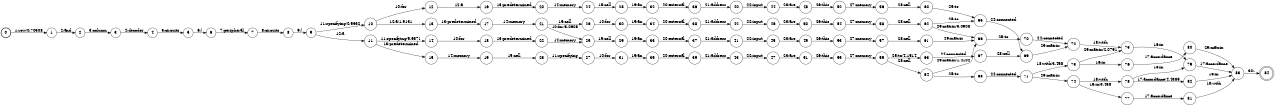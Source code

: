 digraph FST {
rankdir = LR;
size = "8.5,11";
label = "";
center = 1;
orientation = Portrait;
ranksep = "0.4";
nodesep = "0.25";
0 [label = "0", shape = circle, style = bold, fontsize = 14]
	0 -> 1 [label = "1:row/0.70508", fontsize = 14];
1 [label = "1", shape = circle, style = solid, fontsize = 14]
	1 -> 2 [label = "2:and", fontsize = 14];
2 [label = "2", shape = circle, style = solid, fontsize = 14]
	2 -> 3 [label = "3:column", fontsize = 14];
3 [label = "3", shape = circle, style = solid, fontsize = 14]
	3 -> 4 [label = "4:decoder", fontsize = 14];
4 [label = "4", shape = circle, style = solid, fontsize = 14]
	4 -> 5 [label = "5:circuits", fontsize = 14];
5 [label = "5", shape = circle, style = solid, fontsize = 14]
	5 -> 6 [label = "6:(", fontsize = 14];
6 [label = "6", shape = circle, style = solid, fontsize = 14]
	6 -> 7 [label = "7:peripheral", fontsize = 14];
7 [label = "7", shape = circle, style = solid, fontsize = 14]
	7 -> 8 [label = "8:circuits", fontsize = 14];
8 [label = "8", shape = circle, style = solid, fontsize = 14]
	8 -> 9 [label = "9:)", fontsize = 14];
9 [label = "9", shape = circle, style = solid, fontsize = 14]
	9 -> 10 [label = "11:specifying/0.5332", fontsize = 14];
	9 -> 11 [label = "12:a", fontsize = 14];
10 [label = "10", shape = circle, style = solid, fontsize = 14]
	10 -> 12 [label = "10:for", fontsize = 14];
	10 -> 13 [label = "12:a/1.9131", fontsize = 14];
11 [label = "11", shape = circle, style = solid, fontsize = 14]
	11 -> 14 [label = "11:specifying/5.5371", fontsize = 14];
	11 -> 15 [label = "13:predetermined", fontsize = 14];
12 [label = "12", shape = circle, style = solid, fontsize = 14]
	12 -> 16 [label = "12:a", fontsize = 14];
13 [label = "13", shape = circle, style = solid, fontsize = 14]
	13 -> 17 [label = "13:predetermined", fontsize = 14];
14 [label = "14", shape = circle, style = solid, fontsize = 14]
	14 -> 18 [label = "10:for", fontsize = 14];
15 [label = "15", shape = circle, style = solid, fontsize = 14]
	15 -> 19 [label = "14:memory", fontsize = 14];
16 [label = "16", shape = circle, style = solid, fontsize = 14]
	16 -> 20 [label = "13:predetermined", fontsize = 14];
17 [label = "17", shape = circle, style = solid, fontsize = 14]
	17 -> 21 [label = "14:memory", fontsize = 14];
18 [label = "18", shape = circle, style = solid, fontsize = 14]
	18 -> 22 [label = "13:predetermined", fontsize = 14];
19 [label = "19", shape = circle, style = solid, fontsize = 14]
	19 -> 23 [label = "15:cell", fontsize = 14];
20 [label = "20", shape = circle, style = solid, fontsize = 14]
	20 -> 24 [label = "14:memory", fontsize = 14];
21 [label = "21", shape = circle, style = solid, fontsize = 14]
	21 -> 25 [label = "10:for/3.0908", fontsize = 14];
	21 -> 26 [label = "15:cell", fontsize = 14];
22 [label = "22", shape = circle, style = solid, fontsize = 14]
	22 -> 25 [label = "14:memory", fontsize = 14];
23 [label = "23", shape = circle, style = solid, fontsize = 14]
	23 -> 27 [label = "11:specifying", fontsize = 14];
24 [label = "24", shape = circle, style = solid, fontsize = 14]
	24 -> 28 [label = "15:cell", fontsize = 14];
25 [label = "25", shape = circle, style = solid, fontsize = 14]
	25 -> 29 [label = "15:cell", fontsize = 14];
26 [label = "26", shape = circle, style = solid, fontsize = 14]
	26 -> 30 [label = "10:for", fontsize = 14];
27 [label = "27", shape = circle, style = solid, fontsize = 14]
	27 -> 31 [label = "10:for", fontsize = 14];
28 [label = "28", shape = circle, style = solid, fontsize = 14]
	28 -> 32 [label = "19:an", fontsize = 14];
29 [label = "29", shape = circle, style = solid, fontsize = 14]
	29 -> 33 [label = "19:an", fontsize = 14];
30 [label = "30", shape = circle, style = solid, fontsize = 14]
	30 -> 34 [label = "19:an", fontsize = 14];
31 [label = "31", shape = circle, style = solid, fontsize = 14]
	31 -> 35 [label = "19:an", fontsize = 14];
32 [label = "32", shape = circle, style = solid, fontsize = 14]
	32 -> 36 [label = "20:external", fontsize = 14];
33 [label = "33", shape = circle, style = solid, fontsize = 14]
	33 -> 37 [label = "20:external", fontsize = 14];
34 [label = "34", shape = circle, style = solid, fontsize = 14]
	34 -> 38 [label = "20:external", fontsize = 14];
35 [label = "35", shape = circle, style = solid, fontsize = 14]
	35 -> 39 [label = "20:external", fontsize = 14];
36 [label = "36", shape = circle, style = solid, fontsize = 14]
	36 -> 40 [label = "21:address", fontsize = 14];
37 [label = "37", shape = circle, style = solid, fontsize = 14]
	37 -> 41 [label = "21:address", fontsize = 14];
38 [label = "38", shape = circle, style = solid, fontsize = 14]
	38 -> 42 [label = "21:address", fontsize = 14];
39 [label = "39", shape = circle, style = solid, fontsize = 14]
	39 -> 43 [label = "21:address", fontsize = 14];
40 [label = "40", shape = circle, style = solid, fontsize = 14]
	40 -> 44 [label = "22:input", fontsize = 14];
41 [label = "41", shape = circle, style = solid, fontsize = 14]
	41 -> 45 [label = "22:input", fontsize = 14];
42 [label = "42", shape = circle, style = solid, fontsize = 14]
	42 -> 46 [label = "22:input", fontsize = 14];
43 [label = "43", shape = circle, style = solid, fontsize = 14]
	43 -> 47 [label = "22:input", fontsize = 14];
44 [label = "44", shape = circle, style = solid, fontsize = 14]
	44 -> 48 [label = "23:are", fontsize = 14];
45 [label = "45", shape = circle, style = solid, fontsize = 14]
	45 -> 49 [label = "23:are", fontsize = 14];
46 [label = "46", shape = circle, style = solid, fontsize = 14]
	46 -> 50 [label = "23:are", fontsize = 14];
47 [label = "47", shape = circle, style = solid, fontsize = 14]
	47 -> 51 [label = "23:are", fontsize = 14];
48 [label = "48", shape = circle, style = solid, fontsize = 14]
	48 -> 52 [label = "26:this", fontsize = 14];
49 [label = "49", shape = circle, style = solid, fontsize = 14]
	49 -> 53 [label = "26:this", fontsize = 14];
50 [label = "50", shape = circle, style = solid, fontsize = 14]
	50 -> 54 [label = "26:this", fontsize = 14];
51 [label = "51", shape = circle, style = solid, fontsize = 14]
	51 -> 55 [label = "26:this", fontsize = 14];
52 [label = "52", shape = circle, style = solid, fontsize = 14]
	52 -> 56 [label = "27:memory", fontsize = 14];
53 [label = "53", shape = circle, style = solid, fontsize = 14]
	53 -> 57 [label = "27:memory", fontsize = 14];
54 [label = "54", shape = circle, style = solid, fontsize = 14]
	54 -> 58 [label = "27:memory", fontsize = 14];
55 [label = "55", shape = circle, style = solid, fontsize = 14]
	55 -> 59 [label = "27:memory", fontsize = 14];
56 [label = "56", shape = circle, style = solid, fontsize = 14]
	56 -> 60 [label = "28:cell", fontsize = 14];
57 [label = "57", shape = circle, style = solid, fontsize = 14]
	57 -> 61 [label = "28:cell", fontsize = 14];
58 [label = "58", shape = circle, style = solid, fontsize = 14]
	58 -> 62 [label = "28:cell", fontsize = 14];
59 [label = "59", shape = circle, style = solid, fontsize = 14]
	59 -> 64 [label = "28:cell", fontsize = 14];
	59 -> 63 [label = "25:to/4.1514", fontsize = 14];
60 [label = "60", shape = circle, style = solid, fontsize = 14]
	60 -> 65 [label = "25:to", fontsize = 14];
61 [label = "61", shape = circle, style = solid, fontsize = 14]
	61 -> 66 [label = "29:matrix", fontsize = 14];
62 [label = "62", shape = circle, style = solid, fontsize = 14]
	62 -> 65 [label = "25:to", fontsize = 14];
	62 -> 66 [label = "29:matrix/3.0908", fontsize = 14];
63 [label = "63", shape = circle, style = solid, fontsize = 14]
	63 -> 67 [label = "24:connected", fontsize = 14];
64 [label = "64", shape = circle, style = solid, fontsize = 14]
	64 -> 68 [label = "25:to", fontsize = 14];
	64 -> 66 [label = "29:matrix/1.4102", fontsize = 14];
65 [label = "65", shape = circle, style = solid, fontsize = 14]
	65 -> 69 [label = "24:connected", fontsize = 14];
66 [label = "66", shape = circle, style = solid, fontsize = 14]
	66 -> 70 [label = "25:to", fontsize = 14];
67 [label = "67", shape = circle, style = solid, fontsize = 14]
	67 -> 69 [label = "28:cell", fontsize = 14];
68 [label = "68", shape = circle, style = solid, fontsize = 14]
	68 -> 71 [label = "24:connected", fontsize = 14];
69 [label = "69", shape = circle, style = solid, fontsize = 14]
	69 -> 72 [label = "29:matrix", fontsize = 14];
70 [label = "70", shape = circle, style = solid, fontsize = 14]
	70 -> 72 [label = "24:connected", fontsize = 14];
71 [label = "71", shape = circle, style = solid, fontsize = 14]
	71 -> 73 [label = "18:with/3.458", fontsize = 14];
	71 -> 74 [label = "29:matrix", fontsize = 14];
72 [label = "72", shape = circle, style = solid, fontsize = 14]
	72 -> 75 [label = "18:with", fontsize = 14];
73 [label = "73", shape = circle, style = solid, fontsize = 14]
	73 -> 76 [label = "16:in", fontsize = 14];
	73 -> 75 [label = "29:matrix/2.0791", fontsize = 14];
74 [label = "74", shape = circle, style = solid, fontsize = 14]
	74 -> 77 [label = "16:in/3.458", fontsize = 14];
	74 -> 78 [label = "18:with", fontsize = 14];
75 [label = "75", shape = circle, style = solid, fontsize = 14]
	75 -> 79 [label = "16:in", fontsize = 14];
76 [label = "76", shape = circle, style = solid, fontsize = 14]
	76 -> 80 [label = "17:accordance", fontsize = 14];
77 [label = "77", shape = circle, style = solid, fontsize = 14]
	77 -> 81 [label = "17:accordance", fontsize = 14];
78 [label = "78", shape = circle, style = solid, fontsize = 14]
	78 -> 79 [label = "16:in", fontsize = 14];
	78 -> 82 [label = "17:accordance/4.4385", fontsize = 14];
79 [label = "79", shape = circle, style = solid, fontsize = 14]
	79 -> 83 [label = "17:accordance", fontsize = 14];
80 [label = "80", shape = circle, style = solid, fontsize = 14]
	80 -> 83 [label = "29:matrix", fontsize = 14];
81 [label = "81", shape = circle, style = solid, fontsize = 14]
	81 -> 83 [label = "18:with", fontsize = 14];
82 [label = "82", shape = circle, style = solid, fontsize = 14]
	82 -> 83 [label = "16:in", fontsize = 14];
83 [label = "83", shape = circle, style = solid, fontsize = 14]
	83 -> 84 [label = "30:.", fontsize = 14];
84 [label = "84", shape = doublecircle, style = solid, fontsize = 14]
}
